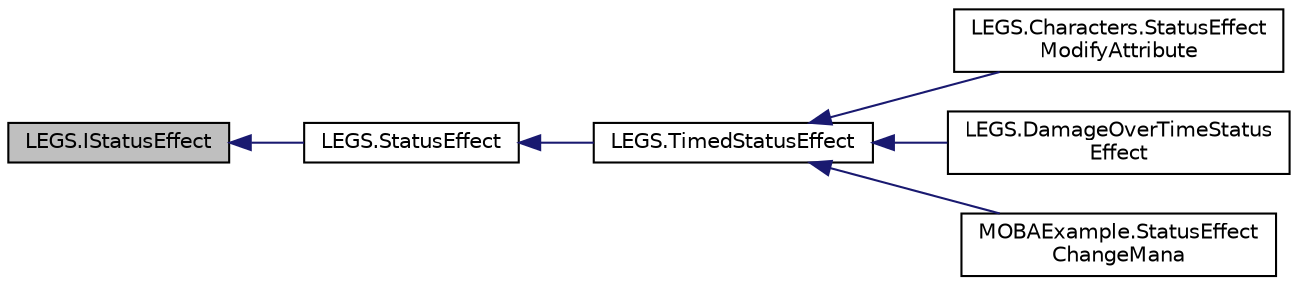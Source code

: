 digraph "LEGS.IStatusEffect"
{
 // LATEX_PDF_SIZE
  edge [fontname="Helvetica",fontsize="10",labelfontname="Helvetica",labelfontsize="10"];
  node [fontname="Helvetica",fontsize="10",shape=record];
  rankdir="LR";
  Node1 [label="LEGS.IStatusEffect",height=0.2,width=0.4,color="black", fillcolor="grey75", style="filled", fontcolor="black",tooltip="An object that can be added and removed from an IStatusEffectReceiver"];
  Node1 -> Node2 [dir="back",color="midnightblue",fontsize="10",style="solid",fontname="Helvetica"];
  Node2 [label="LEGS.StatusEffect",height=0.2,width=0.4,color="black", fillcolor="white", style="filled",URL="$classLEGS_1_1StatusEffect.html",tooltip="ScriptableObject derived IStatusEffect"];
  Node2 -> Node3 [dir="back",color="midnightblue",fontsize="10",style="solid",fontname="Helvetica"];
  Node3 [label="LEGS.TimedStatusEffect",height=0.2,width=0.4,color="black", fillcolor="white", style="filled",URL="$classLEGS_1_1TimedStatusEffect.html",tooltip="StatusEffect that removes itself from StatusEffect.Receiver after Duration seconds has passed"];
  Node3 -> Node4 [dir="back",color="midnightblue",fontsize="10",style="solid",fontname="Helvetica"];
  Node4 [label="LEGS.Characters.StatusEffect\lModifyAttribute",height=0.2,width=0.4,color="black", fillcolor="white", style="filled",URL="$classLEGS_1_1Characters_1_1StatusEffectModifyAttribute.html",tooltip="A TimedStatusEffect that modifies an Attribute for it's duration."];
  Node3 -> Node5 [dir="back",color="midnightblue",fontsize="10",style="solid",fontname="Helvetica"];
  Node5 [label="LEGS.DamageOverTimeStatus\lEffect",height=0.2,width=0.4,color="black", fillcolor="white", style="filled",URL="$classLEGS_1_1DamageOverTimeStatusEffect.html",tooltip="TimedStatusEffect that applies damage over time to StatusEffect.Receiver"];
  Node3 -> Node6 [dir="back",color="midnightblue",fontsize="10",style="solid",fontname="Helvetica"];
  Node6 [label="MOBAExample.StatusEffect\lChangeMana",height=0.2,width=0.4,color="black", fillcolor="white", style="filled",URL="$classMOBAExample_1_1StatusEffectChangeMana.html",tooltip="TimedStatusEffect that restores MOBACharacter.Mana over time to MOBACharacter"];
}
